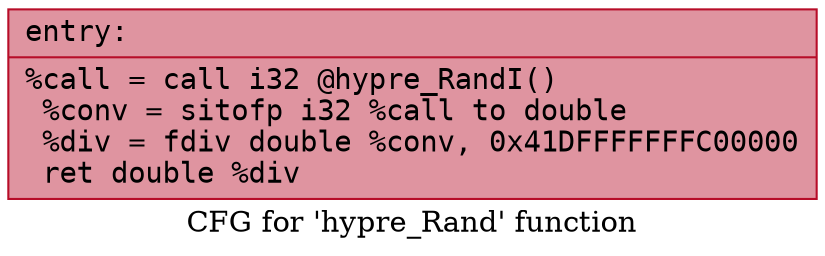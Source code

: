 digraph "CFG for 'hypre_Rand' function" {
	label="CFG for 'hypre_Rand' function";

	Node0x563400a315c0 [shape=record,color="#b70d28ff", style=filled, fillcolor="#b70d2870" fontname="Courier",label="{entry:\l|  %call = call i32 @hypre_RandI()\l  %conv = sitofp i32 %call to double\l  %div = fdiv double %conv, 0x41DFFFFFFFC00000\l  ret double %div\l}"];
}
